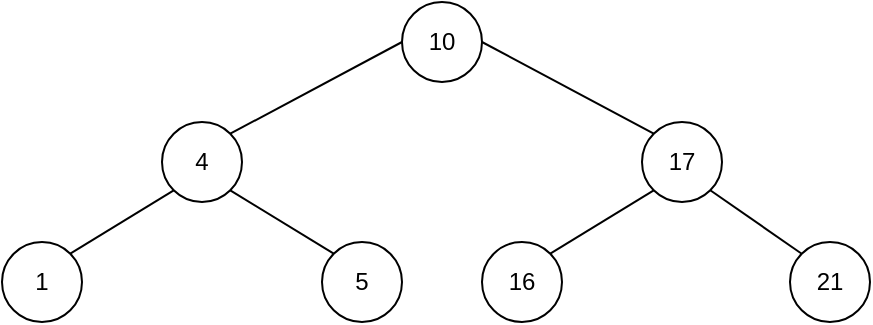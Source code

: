 <mxfile>
    <diagram id="IKXjK5GZ2dWEGTNe9Ttr" name="ページ1">
        <mxGraphModel dx="375" dy="493" grid="1" gridSize="10" guides="1" tooltips="1" connect="1" arrows="1" fold="1" page="1" pageScale="1" pageWidth="827" pageHeight="1169" background="#FFFFFF" math="0" shadow="0">
            <root>
                <mxCell id="0"/>
                <mxCell id="1" parent="0"/>
                <mxCell id="2" value="&lt;font color=&quot;#000000&quot;&gt;10&lt;/font&gt;" style="ellipse;whiteSpace=wrap;html=1;aspect=fixed;strokeColor=#000000;fillColor=#FFFFFF;" parent="1" vertex="1">
                    <mxGeometry x="200" y="40" width="40" height="40" as="geometry"/>
                </mxCell>
                <mxCell id="3" value="&lt;font color=&quot;#000000&quot;&gt;4&lt;/font&gt;" style="ellipse;whiteSpace=wrap;html=1;aspect=fixed;strokeColor=#000000;fillColor=#FFFFFF;" vertex="1" parent="1">
                    <mxGeometry x="80" y="100" width="40" height="40" as="geometry"/>
                </mxCell>
                <mxCell id="4" value="&lt;font color=&quot;#000000&quot;&gt;17&lt;/font&gt;" style="ellipse;whiteSpace=wrap;html=1;aspect=fixed;strokeColor=#000000;fillColor=#FFFFFF;" vertex="1" parent="1">
                    <mxGeometry x="320" y="100" width="40" height="40" as="geometry"/>
                </mxCell>
                <mxCell id="5" value="&lt;font color=&quot;#000000&quot;&gt;1&lt;/font&gt;" style="ellipse;whiteSpace=wrap;html=1;aspect=fixed;strokeColor=#000000;fillColor=#FFFFFF;" vertex="1" parent="1">
                    <mxGeometry y="160" width="40" height="40" as="geometry"/>
                </mxCell>
                <mxCell id="6" value="&lt;font color=&quot;#000000&quot;&gt;5&lt;/font&gt;" style="ellipse;whiteSpace=wrap;html=1;aspect=fixed;strokeColor=#000000;fillColor=#FFFFFF;" vertex="1" parent="1">
                    <mxGeometry x="160" y="160" width="40" height="40" as="geometry"/>
                </mxCell>
                <mxCell id="7" value="&lt;font color=&quot;#000000&quot;&gt;16&lt;/font&gt;" style="ellipse;whiteSpace=wrap;html=1;aspect=fixed;strokeColor=#000000;fillColor=#FFFFFF;" vertex="1" parent="1">
                    <mxGeometry x="240" y="160" width="40" height="40" as="geometry"/>
                </mxCell>
                <mxCell id="8" value="&lt;font color=&quot;#000000&quot;&gt;21&lt;/font&gt;" style="ellipse;whiteSpace=wrap;html=1;aspect=fixed;strokeColor=#000000;fillColor=#FFFFFF;" vertex="1" parent="1">
                    <mxGeometry x="394" y="160" width="40" height="40" as="geometry"/>
                </mxCell>
                <mxCell id="9" value="" style="endArrow=none;html=1;exitX=1;exitY=0;exitDx=0;exitDy=0;entryX=0;entryY=0.5;entryDx=0;entryDy=0;" edge="1" parent="1" source="3" target="2">
                    <mxGeometry width="50" height="50" relative="1" as="geometry">
                        <mxPoint x="150" y="120" as="sourcePoint"/>
                        <mxPoint x="200" y="60" as="targetPoint"/>
                    </mxGeometry>
                </mxCell>
                <mxCell id="10" value="" style="endArrow=none;html=1;exitX=1;exitY=0;exitDx=0;exitDy=0;entryX=0;entryY=1;entryDx=0;entryDy=0;" edge="1" parent="1" source="5" target="3">
                    <mxGeometry width="50" height="50" relative="1" as="geometry">
                        <mxPoint x="-5.858" y="165.858" as="sourcePoint"/>
                        <mxPoint x="80" y="120" as="targetPoint"/>
                    </mxGeometry>
                </mxCell>
                <mxCell id="11" value="" style="endArrow=none;html=1;exitX=1;exitY=1;exitDx=0;exitDy=0;entryX=0;entryY=0;entryDx=0;entryDy=0;" edge="1" parent="1" source="3" target="6">
                    <mxGeometry width="50" height="50" relative="1" as="geometry">
                        <mxPoint x="130.002" y="139.998" as="sourcePoint"/>
                        <mxPoint x="177.26" y="101.94" as="targetPoint"/>
                    </mxGeometry>
                </mxCell>
                <mxCell id="12" value="" style="endArrow=none;html=1;exitX=1;exitY=0.5;exitDx=0;exitDy=0;entryX=0;entryY=0;entryDx=0;entryDy=0;" edge="1" parent="1" source="2" target="4">
                    <mxGeometry width="50" height="50" relative="1" as="geometry">
                        <mxPoint x="234.142" y="115.858" as="sourcePoint"/>
                        <mxPoint x="320" y="70" as="targetPoint"/>
                    </mxGeometry>
                </mxCell>
                <mxCell id="13" value="" style="endArrow=none;html=1;exitX=1;exitY=1;exitDx=0;exitDy=0;entryX=0;entryY=0;entryDx=0;entryDy=0;" edge="1" parent="1" source="4" target="8">
                    <mxGeometry width="50" height="50" relative="1" as="geometry">
                        <mxPoint x="360" y="130" as="sourcePoint"/>
                        <mxPoint x="445.858" y="175.858" as="targetPoint"/>
                    </mxGeometry>
                </mxCell>
                <mxCell id="14" value="" style="endArrow=none;html=1;exitX=1;exitY=0;exitDx=0;exitDy=0;entryX=0;entryY=1;entryDx=0;entryDy=0;" edge="1" parent="1" source="7" target="4">
                    <mxGeometry width="50" height="50" relative="1" as="geometry">
                        <mxPoint x="280.002" y="128.282" as="sourcePoint"/>
                        <mxPoint x="325.718" y="159.998" as="targetPoint"/>
                    </mxGeometry>
                </mxCell>
            </root>
        </mxGraphModel>
    </diagram>
</mxfile>